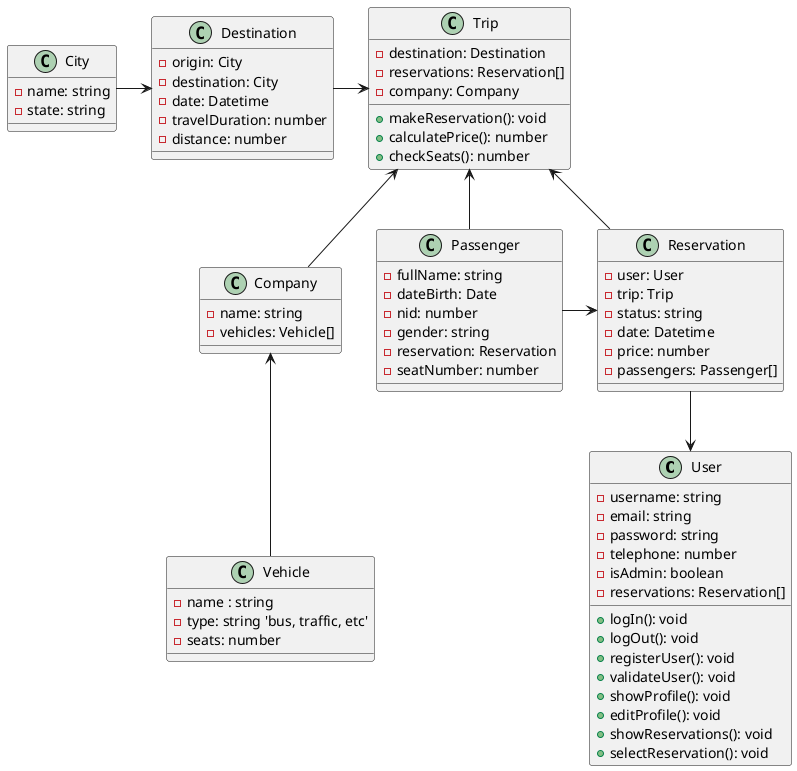 @startuml PlatformUM

''' Aplication class diagram that provides travel services'''

class User {
    - username: string
    - email: string
    - password: string
    - telephone: number
    - isAdmin: boolean
    - reservations: Reservation[]
    + logIn(): void
    + logOut(): void
    + registerUser(): void
    + validateUser(): void
    + showProfile(): void
    + editProfile(): void
    + showReservations(): void
    + selectReservation(): void
}

' Add data of the vehicle
class Vehicle {
    - name : string
    - type: string 'bus, traffic, etc'
    - seats: number
}

' *Add data of the company
class Company {
    - name: string
    - vehicles: Vehicle[]
}

class Destination {
    - origin: City
    - destination: City
    - date: Datetime
    - travelDuration: number
    - distance: number
}

class Trip {
    - destination: Destination
    - reservations: Reservation[]
    - company: Company
    + makeReservation(): void
    + calculatePrice(): number
    + checkSeats(): number
}

class Reservation {
    - user: User
    - trip: Trip
    - status: string
    - date: Datetime
    - price: number
    - passengers: Passenger[]
}

class City {
    - name: string
    - state: string
}

class Passenger {
    - fullName: string
    - dateBirth: Date
    - nid: number
    - gender: string
    - reservation: Reservation
    - seatNumber: number
}

City -r-> Destination
Destination -r-> Trip
Passenger --r--> Reservation
Passenger -u-> Trip
Reservation -d-> Trip
Reservation -d-> User
Vehicle -u-> Company
Company -u-> Trip
 
@enduml
